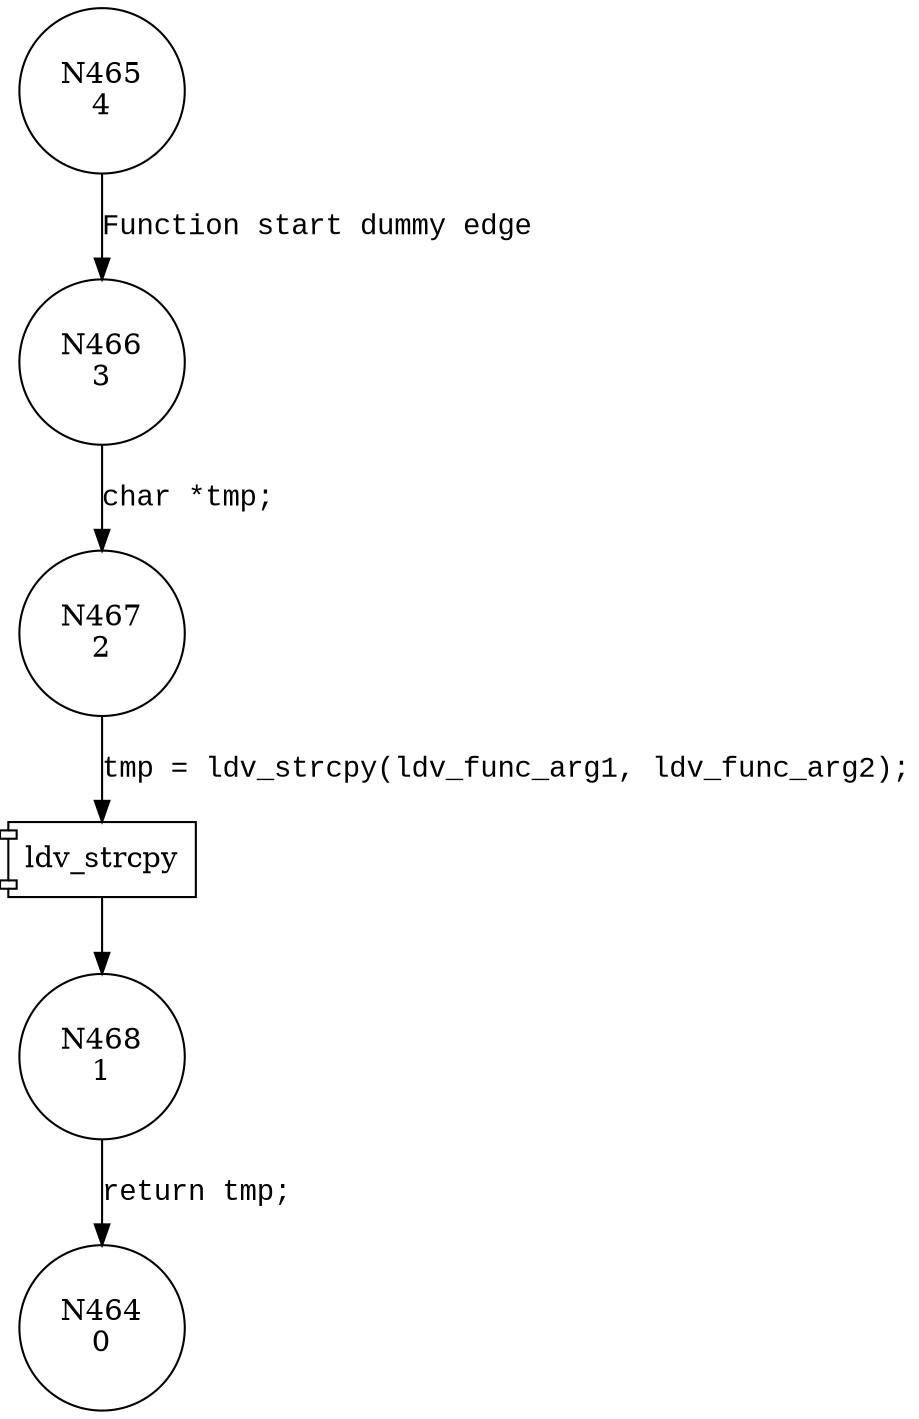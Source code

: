 digraph ldv_strcpy_6 {
465 [shape="circle" label="N465\n4"]
466 [shape="circle" label="N466\n3"]
467 [shape="circle" label="N467\n2"]
468 [shape="circle" label="N468\n1"]
464 [shape="circle" label="N464\n0"]
465 -> 466 [label="Function start dummy edge" fontname="Courier New"]
100029 [shape="component" label="ldv_strcpy"]
467 -> 100029 [label="tmp = ldv_strcpy(ldv_func_arg1, ldv_func_arg2);" fontname="Courier New"]
100029 -> 468 [label="" fontname="Courier New"]
466 -> 467 [label="char *tmp;" fontname="Courier New"]
468 -> 464 [label="return tmp;" fontname="Courier New"]
}